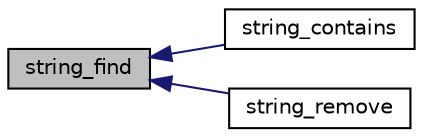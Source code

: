 digraph "string_find"
{
 // INTERACTIVE_SVG=YES
  edge [fontname="Helvetica",fontsize="10",labelfontname="Helvetica",labelfontsize="10"];
  node [fontname="Helvetica",fontsize="10",shape=record];
  rankdir="LR";
  Node1 [label="string_find",height=0.2,width=0.4,color="black", fillcolor="grey75", style="filled", fontcolor="black"];
  Node1 -> Node2 [dir="back",color="midnightblue",fontsize="10",style="solid",fontname="Helvetica"];
  Node2 [label="string_contains",height=0.2,width=0.4,color="black", fillcolor="white", style="filled",URL="$string_8h.html#af23f1022da32b3ec3a7d9fdc795617b8"];
  Node1 -> Node3 [dir="back",color="midnightblue",fontsize="10",style="solid",fontname="Helvetica"];
  Node3 [label="string_remove",height=0.2,width=0.4,color="black", fillcolor="white", style="filled",URL="$string_8h.html#aa6656e5f0a11691fde2c5fd54ebb20f0"];
}
